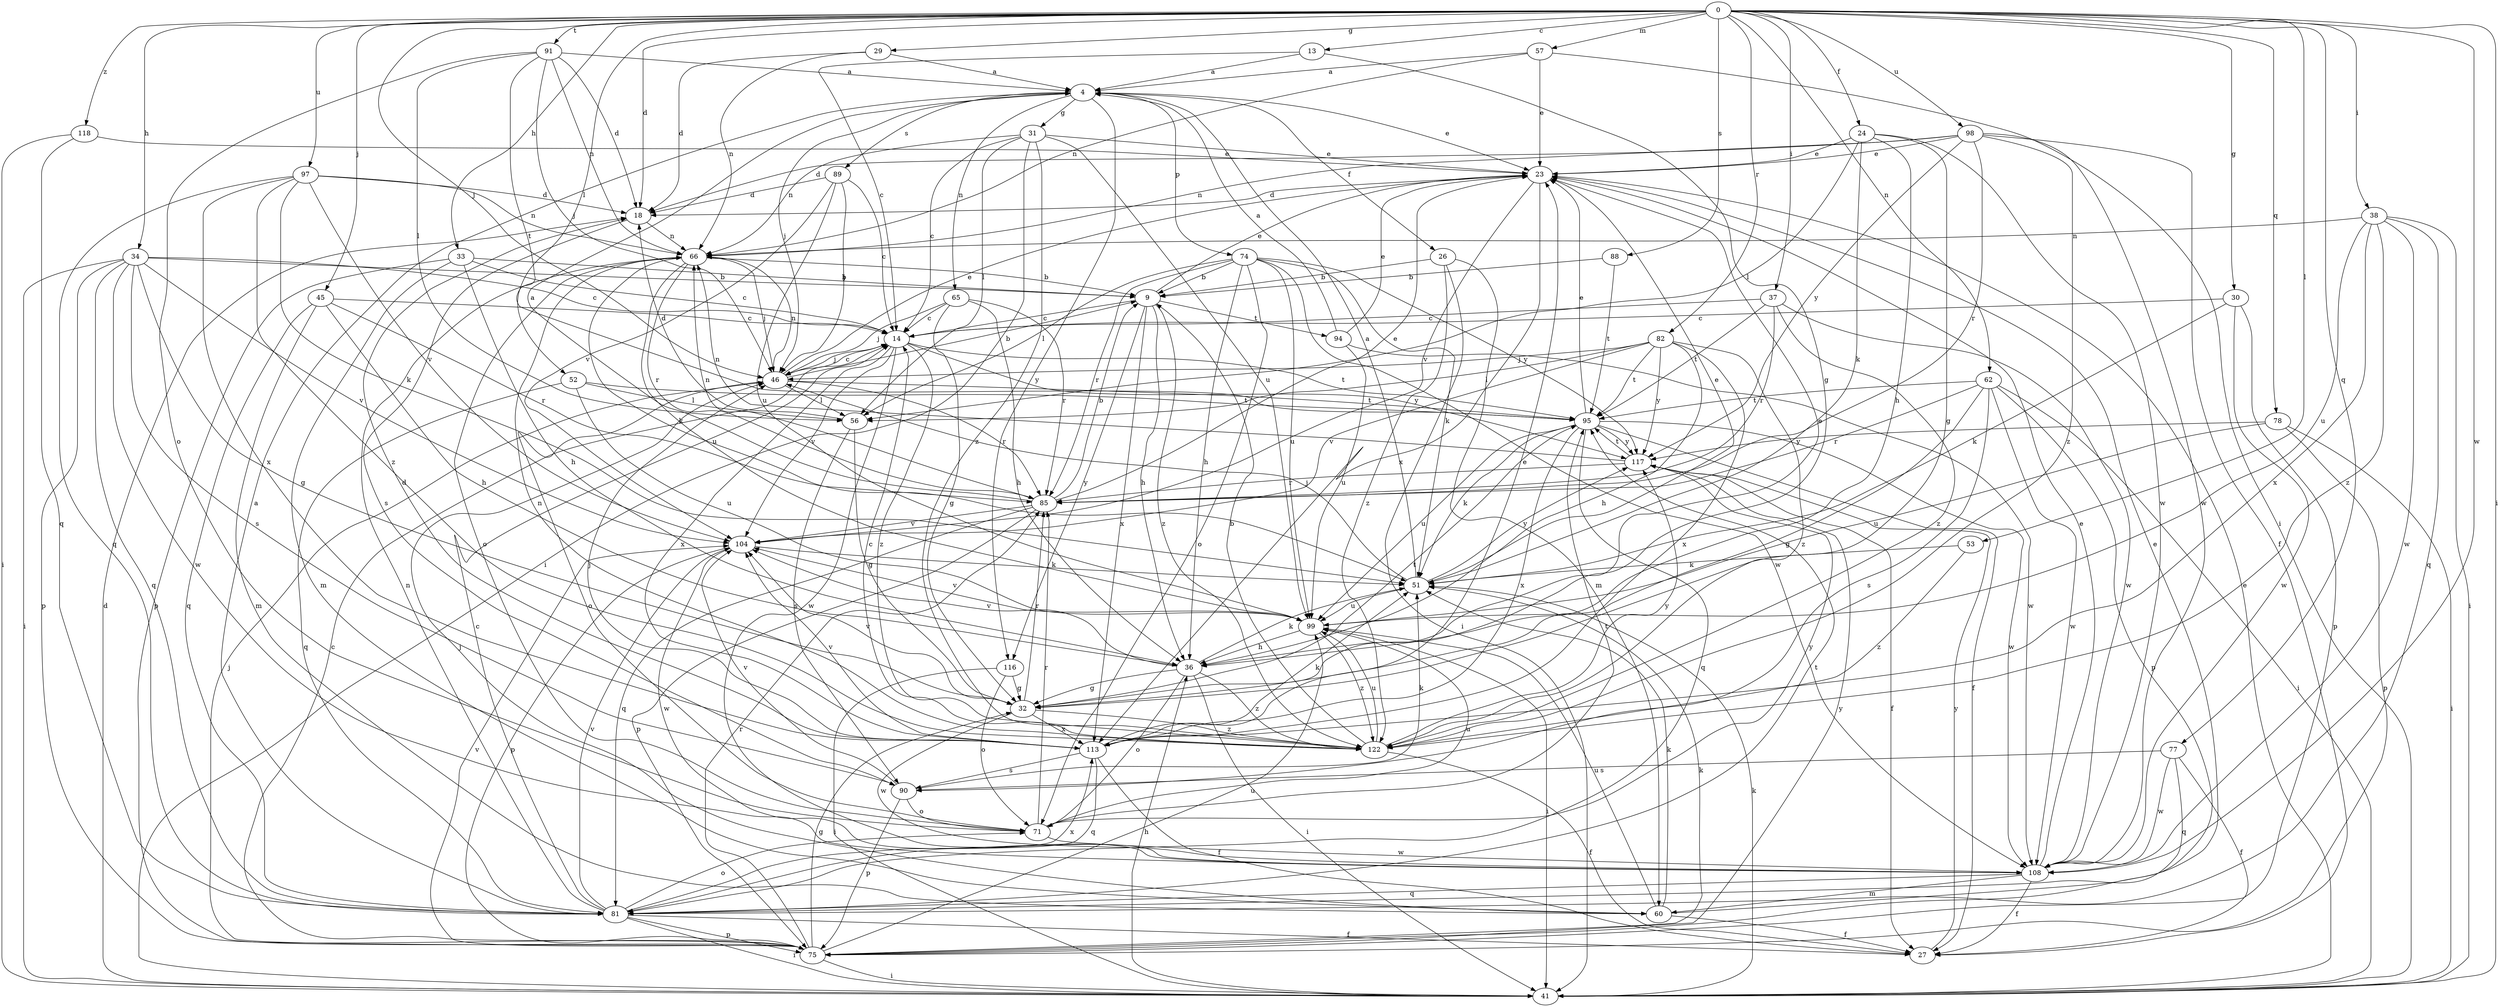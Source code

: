 strict digraph  {
0;
4;
9;
13;
14;
18;
23;
24;
26;
27;
29;
30;
31;
32;
33;
34;
36;
37;
38;
41;
45;
46;
51;
52;
53;
56;
57;
60;
62;
65;
66;
71;
74;
75;
77;
78;
81;
82;
85;
88;
89;
90;
91;
94;
95;
97;
98;
99;
104;
108;
113;
116;
117;
118;
122;
0 -> 13  [label=c];
0 -> 18  [label=d];
0 -> 24  [label=f];
0 -> 29  [label=g];
0 -> 30  [label=g];
0 -> 33  [label=h];
0 -> 34  [label=h];
0 -> 37  [label=i];
0 -> 38  [label=i];
0 -> 41  [label=i];
0 -> 45  [label=j];
0 -> 46  [label=j];
0 -> 52  [label=l];
0 -> 53  [label=l];
0 -> 57  [label=m];
0 -> 62  [label=n];
0 -> 77  [label=q];
0 -> 78  [label=q];
0 -> 82  [label=r];
0 -> 88  [label=s];
0 -> 91  [label=t];
0 -> 97  [label=u];
0 -> 98  [label=u];
0 -> 108  [label=w];
0 -> 118  [label=z];
4 -> 23  [label=e];
4 -> 26  [label=f];
4 -> 31  [label=g];
4 -> 46  [label=j];
4 -> 65  [label=n];
4 -> 74  [label=p];
4 -> 89  [label=s];
4 -> 116  [label=y];
9 -> 14  [label=c];
9 -> 23  [label=e];
9 -> 36  [label=h];
9 -> 94  [label=t];
9 -> 113  [label=x];
9 -> 116  [label=y];
9 -> 122  [label=z];
13 -> 4  [label=a];
13 -> 14  [label=c];
13 -> 32  [label=g];
14 -> 46  [label=j];
14 -> 95  [label=t];
14 -> 104  [label=v];
14 -> 108  [label=w];
14 -> 113  [label=x];
14 -> 117  [label=y];
14 -> 122  [label=z];
18 -> 66  [label=n];
18 -> 90  [label=s];
23 -> 18  [label=d];
23 -> 104  [label=v];
23 -> 113  [label=x];
24 -> 23  [label=e];
24 -> 32  [label=g];
24 -> 36  [label=h];
24 -> 51  [label=k];
24 -> 56  [label=l];
24 -> 108  [label=w];
26 -> 9  [label=b];
26 -> 41  [label=i];
26 -> 60  [label=m];
26 -> 122  [label=z];
27 -> 117  [label=y];
29 -> 4  [label=a];
29 -> 18  [label=d];
29 -> 66  [label=n];
30 -> 14  [label=c];
30 -> 51  [label=k];
30 -> 75  [label=p];
30 -> 108  [label=w];
31 -> 14  [label=c];
31 -> 23  [label=e];
31 -> 41  [label=i];
31 -> 56  [label=l];
31 -> 66  [label=n];
31 -> 99  [label=u];
31 -> 122  [label=z];
32 -> 85  [label=r];
32 -> 95  [label=t];
32 -> 104  [label=v];
32 -> 108  [label=w];
32 -> 113  [label=x];
32 -> 122  [label=z];
33 -> 9  [label=b];
33 -> 14  [label=c];
33 -> 36  [label=h];
33 -> 60  [label=m];
33 -> 75  [label=p];
34 -> 9  [label=b];
34 -> 14  [label=c];
34 -> 32  [label=g];
34 -> 41  [label=i];
34 -> 75  [label=p];
34 -> 81  [label=q];
34 -> 90  [label=s];
34 -> 104  [label=v];
34 -> 108  [label=w];
36 -> 23  [label=e];
36 -> 32  [label=g];
36 -> 41  [label=i];
36 -> 51  [label=k];
36 -> 71  [label=o];
36 -> 104  [label=v];
36 -> 122  [label=z];
37 -> 14  [label=c];
37 -> 85  [label=r];
37 -> 95  [label=t];
37 -> 108  [label=w];
37 -> 122  [label=z];
38 -> 41  [label=i];
38 -> 66  [label=n];
38 -> 81  [label=q];
38 -> 99  [label=u];
38 -> 108  [label=w];
38 -> 113  [label=x];
38 -> 122  [label=z];
41 -> 18  [label=d];
41 -> 23  [label=e];
41 -> 36  [label=h];
41 -> 51  [label=k];
45 -> 14  [label=c];
45 -> 36  [label=h];
45 -> 60  [label=m];
45 -> 81  [label=q];
45 -> 85  [label=r];
46 -> 9  [label=b];
46 -> 14  [label=c];
46 -> 23  [label=e];
46 -> 56  [label=l];
46 -> 66  [label=n];
46 -> 71  [label=o];
46 -> 85  [label=r];
46 -> 95  [label=t];
51 -> 4  [label=a];
51 -> 23  [label=e];
51 -> 46  [label=j];
51 -> 99  [label=u];
51 -> 117  [label=y];
52 -> 56  [label=l];
52 -> 81  [label=q];
52 -> 95  [label=t];
52 -> 99  [label=u];
53 -> 51  [label=k];
53 -> 122  [label=z];
56 -> 18  [label=d];
56 -> 32  [label=g];
56 -> 90  [label=s];
57 -> 4  [label=a];
57 -> 23  [label=e];
57 -> 41  [label=i];
57 -> 66  [label=n];
60 -> 23  [label=e];
60 -> 27  [label=f];
60 -> 46  [label=j];
60 -> 51  [label=k];
60 -> 99  [label=u];
62 -> 32  [label=g];
62 -> 41  [label=i];
62 -> 75  [label=p];
62 -> 85  [label=r];
62 -> 90  [label=s];
62 -> 95  [label=t];
62 -> 108  [label=w];
65 -> 14  [label=c];
65 -> 32  [label=g];
65 -> 36  [label=h];
65 -> 46  [label=j];
65 -> 85  [label=r];
66 -> 9  [label=b];
66 -> 46  [label=j];
66 -> 51  [label=k];
66 -> 71  [label=o];
66 -> 85  [label=r];
66 -> 99  [label=u];
71 -> 85  [label=r];
71 -> 95  [label=t];
71 -> 99  [label=u];
71 -> 108  [label=w];
71 -> 117  [label=y];
74 -> 9  [label=b];
74 -> 36  [label=h];
74 -> 51  [label=k];
74 -> 56  [label=l];
74 -> 71  [label=o];
74 -> 85  [label=r];
74 -> 99  [label=u];
74 -> 108  [label=w];
74 -> 117  [label=y];
75 -> 14  [label=c];
75 -> 32  [label=g];
75 -> 41  [label=i];
75 -> 46  [label=j];
75 -> 51  [label=k];
75 -> 85  [label=r];
75 -> 99  [label=u];
75 -> 104  [label=v];
75 -> 117  [label=y];
77 -> 27  [label=f];
77 -> 81  [label=q];
77 -> 90  [label=s];
77 -> 108  [label=w];
78 -> 41  [label=i];
78 -> 75  [label=p];
78 -> 99  [label=u];
78 -> 117  [label=y];
81 -> 4  [label=a];
81 -> 14  [label=c];
81 -> 27  [label=f];
81 -> 41  [label=i];
81 -> 66  [label=n];
81 -> 71  [label=o];
81 -> 75  [label=p];
81 -> 95  [label=t];
81 -> 104  [label=v];
81 -> 113  [label=x];
82 -> 36  [label=h];
82 -> 46  [label=j];
82 -> 56  [label=l];
82 -> 95  [label=t];
82 -> 104  [label=v];
82 -> 113  [label=x];
82 -> 117  [label=y];
82 -> 122  [label=z];
85 -> 4  [label=a];
85 -> 9  [label=b];
85 -> 23  [label=e];
85 -> 66  [label=n];
85 -> 75  [label=p];
85 -> 81  [label=q];
85 -> 104  [label=v];
88 -> 9  [label=b];
88 -> 95  [label=t];
89 -> 14  [label=c];
89 -> 18  [label=d];
89 -> 46  [label=j];
89 -> 99  [label=u];
89 -> 104  [label=v];
90 -> 51  [label=k];
90 -> 71  [label=o];
90 -> 75  [label=p];
90 -> 104  [label=v];
91 -> 4  [label=a];
91 -> 18  [label=d];
91 -> 46  [label=j];
91 -> 56  [label=l];
91 -> 66  [label=n];
91 -> 71  [label=o];
91 -> 95  [label=t];
94 -> 4  [label=a];
94 -> 23  [label=e];
94 -> 99  [label=u];
94 -> 108  [label=w];
95 -> 23  [label=e];
95 -> 27  [label=f];
95 -> 51  [label=k];
95 -> 81  [label=q];
95 -> 99  [label=u];
95 -> 108  [label=w];
95 -> 113  [label=x];
95 -> 117  [label=y];
97 -> 18  [label=d];
97 -> 51  [label=k];
97 -> 66  [label=n];
97 -> 81  [label=q];
97 -> 104  [label=v];
97 -> 113  [label=x];
97 -> 122  [label=z];
98 -> 18  [label=d];
98 -> 23  [label=e];
98 -> 27  [label=f];
98 -> 66  [label=n];
98 -> 85  [label=r];
98 -> 108  [label=w];
98 -> 117  [label=y];
98 -> 122  [label=z];
99 -> 36  [label=h];
99 -> 41  [label=i];
99 -> 104  [label=v];
99 -> 122  [label=z];
104 -> 51  [label=k];
104 -> 75  [label=p];
104 -> 108  [label=w];
108 -> 23  [label=e];
108 -> 27  [label=f];
108 -> 60  [label=m];
108 -> 81  [label=q];
113 -> 18  [label=d];
113 -> 23  [label=e];
113 -> 27  [label=f];
113 -> 46  [label=j];
113 -> 51  [label=k];
113 -> 81  [label=q];
113 -> 90  [label=s];
113 -> 104  [label=v];
116 -> 32  [label=g];
116 -> 41  [label=i];
116 -> 71  [label=o];
117 -> 27  [label=f];
117 -> 66  [label=n];
117 -> 85  [label=r];
117 -> 95  [label=t];
118 -> 23  [label=e];
118 -> 41  [label=i];
118 -> 81  [label=q];
122 -> 9  [label=b];
122 -> 14  [label=c];
122 -> 27  [label=f];
122 -> 66  [label=n];
122 -> 99  [label=u];
122 -> 117  [label=y];
}

